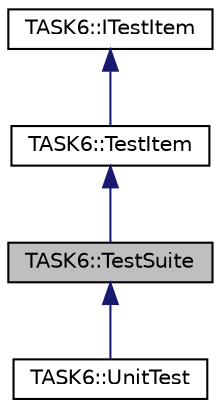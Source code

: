 digraph "TASK6::TestSuite"
{
 // LATEX_PDF_SIZE
  edge [fontname="Helvetica",fontsize="10",labelfontname="Helvetica",labelfontsize="10"];
  node [fontname="Helvetica",fontsize="10",shape=record];
  Node1 [label="TASK6::TestSuite",height=0.2,width=0.4,color="black", fillcolor="grey75", style="filled", fontcolor="black",tooltip="This class implements a test suite for unit testing."];
  Node2 -> Node1 [dir="back",color="midnightblue",fontsize="10",style="solid",fontname="Helvetica"];
  Node2 [label="TASK6::TestItem",height=0.2,width=0.4,color="black", fillcolor="white", style="filled",URL="$df/d22/classTASK6_1_1TestItem.html",tooltip="Implementation of the core functions for all derived classes of the unit test framework."];
  Node3 -> Node2 [dir="back",color="midnightblue",fontsize="10",style="solid",fontname="Helvetica"];
  Node3 [label="TASK6::ITestItem",height=0.2,width=0.4,color="black", fillcolor="white", style="filled",URL="$d4/dff/classTASK6_1_1ITestItem.html",tooltip="Interface class of unit testing classes. In general a test item conaitns either a a specific test or ..."];
  Node1 -> Node4 [dir="back",color="midnightblue",fontsize="10",style="solid",fontname="Helvetica"];
  Node4 [label="TASK6::UnitTest",height=0.2,width=0.4,color="black", fillcolor="white", style="filled",URL="$d4/d9a/classTASK6_1_1UnitTest.html",tooltip="Implements the unit test class."];
}
